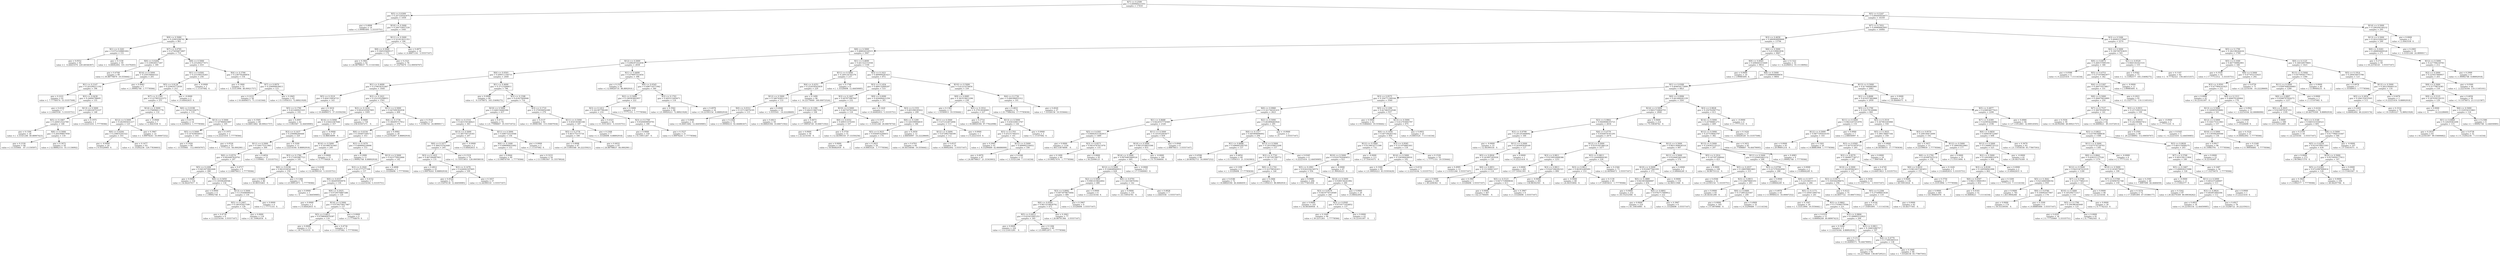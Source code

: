 digraph Tree {
0 [label="X[7] <= 0.2599\ngini = 0.499969221051\nsamples = 17418", shape="box"] ;
1 [label="X[5] <= 0.0309\ngini = 0.247220543075\nsamples = 1059", shape="box"] ;
0 -> 1 ;
2 [label="gini = 0.4898\nsamples = 14\nvalue = [ 3.99985495  5.33335751]", shape="box"] ;
1 -> 2 ;
3 [label="X[10] <= 0.5000\ngini = 0.244710057224\nsamples = 1045", shape="box"] ;
1 -> 3 ;
4 [label="X[9] <= 0.5080\ngini = 0.22903296741\nsamples = 861", shape="box"] ;
3 -> 4 ;
5 [label="X[1] <= 0.3261\ngini = 0.0752328881602\nsamples = 151", shape="box"] ;
4 -> 5 ;
6 [label="gini = 0.0552\nsamples = 92\nvalue = [   6.44421076  220.44544367]", shape="box"] ;
5 -> 6 ;
7 [label="gini = 0.1158\nsamples = 59\nvalue = [   6.66642492  101.33379265]", shape="box"] ;
5 -> 7 ;
8 [label="X[7] <= 0.0795\ngini = 0.275656873897\nsamples = 710", shape="box"] ;
4 -> 8 ;
9 [label="X[0] <= 0.0284\ngini = 0.339026517207\nsamples = 300", shape="box"] ;
8 -> 9 ;
10 [label="gini = 0.4748\nsamples = 99\nvalue = [ 30.88776879  19.5556442 ]", shape="box"] ;
9 -> 10 ;
11 [label="X[14] <= 0.5000\ngini = 0.250536844322\nsamples = 201", shape="box"] ;
9 -> 11 ;
12 [label="X[1] <= 0.3147\ngini = 0.243290211102\nsamples = 196", shape="box"] ;
11 -> 12 ;
13 [label="gini = 0.2221\nsamples = 41\nvalue = [  7.77749574  53.33357508]", shape="box"] ;
12 -> 13 ;
14 [label="X[3] <= 0.0438\ngini = 0.24894798695\nsamples = 155", shape="box"] ;
12 -> 14 ;
15 [label="gini = 0.4310\nsamples = 7\nvalue = [ 2.4443558   5.33335751]", shape="box"] ;
14 -> 15 ;
16 [label="X[13] <= 0.5000\ngini = 0.240226753337\nsamples = 148", shape="box"] ;
14 -> 16 ;
17 [label="X[5] <= 0.1667\ngini = 0.240612522769\nsamples = 146", shape="box"] ;
16 -> 17 ;
18 [label="gini = 0.1394\nsamples = 28\nvalue = [  3.33321246  40.88907423]", shape="box"] ;
17 -> 18 ;
19 [label="X[8] <= 0.5000\ngini = 0.264399857958\nsamples = 118", shape="box"] ;
17 -> 19 ;
20 [label="gini = 0.2330\nsamples = 68\nvalue = [ 13.555064    87.11150597]", shape="box"] ;
19 -> 20 ;
21 [label="gini = 0.3072\nsamples = 50\nvalue = [ 12.88842151  55.11136092]", shape="box"] ;
19 -> 21 ;
22 [label="gini = 0.1975\nsamples = 2\nvalue = [ 0.22221416  1.77778584]", shape="box"] ;
16 -> 22 ;
23 [label="gini = 0.4983\nsamples = 5\nvalue = [ 1.99992748  1.77778584]", shape="box"] ;
11 -> 23 ;
24 [label="X[8] <= 0.5000\ngini = 0.235260277473\nsamples = 410", shape="box"] ;
8 -> 24 ;
25 [label="X[1] <= 0.6582\ngini = 0.233180516263\nsamples = 256", shape="box"] ;
24 -> 25 ;
26 [label="X[5] <= 0.9136\ngini = 0.229420772039\nsamples = 253", shape="box"] ;
25 -> 26 ;
27 [label="X[7] <= 0.1395\ngini = 0.227903222372\nsamples = 251", shape="box"] ;
26 -> 27 ;
28 [label="X[14] <= 0.5000\ngini = 0.278896811776\nsamples = 132", shape="box"] ;
27 -> 28 ;
29 [label="X[12] <= 0.5000\ngini = 0.262945031217\nsamples = 125", shape="box"] ;
28 -> 29 ;
30 [label="X[0] <= 0.0204\ngini = 0.238835293322\nsamples = 103", shape="box"] ;
29 -> 30 ;
31 [label="gini = -0.0000\nsamples = 20\nvalue = [ 9.55520905  0.        ]", shape="box"] ;
30 -> 31 ;
32 [label="gini = 0.1477\nsamples = 83\nvalue = [  11.33292236  129.77836603]", shape="box"] ;
30 -> 32 ;
33 [label="gini = 0.3967\nsamples = 22\nvalue = [  5.99978243  16.00007252]", shape="box"] ;
29 -> 33 ;
34 [label="gini = -0.0000\nsamples = 7\nvalue = [ 2.4443558  0.       ]", shape="box"] ;
28 -> 34 ;
35 [label="X[0] <= 0.0198\ngini = 0.178744330475\nsamples = 119", shape="box"] ;
27 -> 35 ;
36 [label="gini = 0.4170\nsamples = 14\nvalue = [ 4.22206912  1.77778584]", shape="box"] ;
35 -> 36 ;
37 [label="X[13] <= 0.5000\ngini = 0.147966925897\nsamples = 105", shape="box"] ;
35 -> 37 ;
38 [label="X[5] <= 0.5000\ngini = 0.147429056931\nsamples = 103", shape="box"] ;
37 -> 38 ;
39 [label="gini = 0.1926\nsamples = 80\nvalue = [  13.555064    112.00050767]", shape="box"] ;
38 -> 39 ;
40 [label="gini = 0.0526\nsamples = 23\nvalue = [  1.77771331  64.0002901 ]", shape="box"] ;
38 -> 40 ;
41 [label="gini = 0.1975\nsamples = 2\nvalue = [ 0.22221416  1.77778584]", shape="box"] ;
37 -> 41 ;
42 [label="gini = -0.0000\nsamples = 2\nvalue = [ 0.44442833  0.        ]", shape="box"] ;
26 -> 42 ;
43 [label="gini = -0.0000\nsamples = 3\nvalue = [ 1.11107082  0.        ]", shape="box"] ;
25 -> 43 ;
44 [label="X[4] <= 0.3766\ngini = 0.238750266854\nsamples = 154", shape="box"] ;
24 -> 44 ;
45 [label="gini = 0.1800\nsamples = 31\nvalue = [  5.33313994  48.00021757]", shape="box"] ;
44 -> 45 ;
46 [label="X[7] <= 0.0970\ngini = 0.256000839413\nsamples = 123", shape="box"] ;
44 -> 46 ;
47 [label="gini = 0.2233\nsamples = 58\nvalue = [ 10.44406571  71.11143344]", shape="box"] ;
46 -> 47 ;
48 [label="gini = 0.2845\nsamples = 65\nvalue = [ 15.11056315  72.88921928]", shape="box"] ;
46 -> 48 ;
49 [label="X[11] <= 0.5000\ngini = 0.321812631353\nsamples = 184", shape="box"] ;
3 -> 49 ;
50 [label="X[8] <= 0.5000\ngini = 0.304525609117\nsamples = 170", shape="box"] ;
49 -> 50 ;
51 [label="gini = 0.3841\nsamples = 92\nvalue = [ 24.88798637  71.11143344]", shape="box"] ;
50 -> 51 ;
52 [label="gini = 0.2321\nsamples = 78\nvalue = [  17.33270479  112.00050767]", shape="box"] ;
50 -> 52 ;
53 [label="gini = 0.4875\nsamples = 14\nvalue = [ 4.88871161  3.55557167]", shape="box"] ;
49 -> 53 ;
54 [label="X[5] <= 0.5247\ngini = 0.494495654473\nsamples = 16359", shape="box"] ;
0 -> 54 ;
55 [label="X[7] <= 0.7052\ngini = 0.49069062093\nsamples = 16064", shape="box"] ;
54 -> 55 ;
56 [label="X[3] <= 0.4658\ngini = 0.480904899668\nsamples = 13794", shape="box"] ;
55 -> 56 ;
57 [label="X[8] <= 0.5000\ngini = 0.488024320515\nsamples = 3947", shape="box"] ;
56 -> 57 ;
58 [label="X[12] <= 0.5000\ngini = 0.498297252458\nsamples = 2838", shape="box"] ;
57 -> 58 ;
59 [label="X[0] <= 0.0593\ngini = 0.499511356731\nsamples = 2440", shape="box"] ;
58 -> 59 ;
60 [label="X[1] <= 0.4690\ngini = 0.376634352467\nsamples = 1644", shape="box"] ;
59 -> 60 ;
61 [label="X[5] <= 0.3519\ngini = 0.404110854725\nsamples = 143", shape="box"] ;
60 -> 61 ;
62 [label="X[5] <= 0.1790\ngini = 0.431440925325\nsamples = 102", shape="box"] ;
61 -> 62 ;
63 [label="gini = 0.3585\nsamples = 60\nvalue = [ 14.66613482  48.00021757]", shape="box"] ;
62 -> 63 ;
64 [label="gini = 0.4997\nsamples = 42\nvalue = [ 13.11063567  12.44450085]", shape="box"] ;
62 -> 64 ;
65 [label="gini = 0.3416\nsamples = 41\nvalue = [ 10.44406571  37.33350256]", shape="box"] ;
61 -> 65 ;
66 [label="X[3] <= 0.1621\ngini = 0.252105298053\nsamples = 1501", shape="box"] ;
60 -> 66 ;
67 [label="X[3] <= 0.1454\ngini = 0.0924165047005\nsamples = 1095", shape="box"] ;
66 -> 67 ;
68 [label="X[14] <= 0.5000\ngini = 0.234422367646\nsamples = 357", shape="box"] ;
67 -> 68 ;
69 [label="X[3] <= 0.1437\ngini = 0.256688260448\nsamples = 320", shape="box"] ;
68 -> 69 ;
70 [label="X[11] <= 0.5000\ngini = 0.164175311963\nsamples = 309", shape="box"] ;
69 -> 70 ;
71 [label="X[0] <= 0.0574\ngini = 0.0924487818761\nsamples = 297", shape="box"] ;
70 -> 71 ;
72 [label="X[5] <= 0.2284\ngini = 0.0653672802446\nsamples = 288", shape="box"] ;
71 -> 72 ;
73 [label="gini = 0.0000\nsamples = 154\nvalue = [ 54.44247017   0.        ]", shape="box"] ;
72 -> 73 ;
74 [label="X[9] <= 0.5050\ngini = 0.130506269566\nsamples = 134", shape="box"] ;
72 -> 74 ;
75 [label="gini = 0.0000\nsamples = 4\nvalue = [ 1.99992748  0.        ]", shape="box"] ;
74 -> 75 ;
76 [label="X[13] <= 0.5000\ngini = 0.135448099253\nsamples = 130", shape="box"] ;
74 -> 76 ;
77 [label="X[5] <= 0.2407\ngini = 0.140163427599\nsamples = 126", shape="box"] ;
76 -> 77 ;
78 [label="gini = 0.4734\nsamples = 8\nvalue = [ 2.22214164  3.55557167]", shape="box"] ;
77 -> 78 ;
79 [label="gini = 0.0000\nsamples = 118\nvalue = [ 41.10962034   0.        ]", shape="box"] ;
77 -> 79 ;
80 [label="gini = 0.0000\nsamples = 4\nvalue = [ 1.77771331  0.        ]", shape="box"] ;
76 -> 80 ;
81 [label="gini = 0.4717\nsamples = 9\nvalue = [ 2.88878413  1.77778584]", shape="box"] ;
71 -> 81 ;
82 [label="gini = 0.4654\nsamples = 12\nvalue = [ 3.1109983   5.33335751]", shape="box"] ;
70 -> 82 ;
83 [label="gini = 0.3200\nsamples = 11\nvalue = [ 2.22214164  8.88892918]", shape="box"] ;
69 -> 83 ;
84 [label="gini = -0.0000\nsamples = 37\nvalue = [ 14.88834899   0.        ]", shape="box"] ;
68 -> 84 ;
85 [label="gini = -0.0000\nsamples = 738\nvalue = [ 258.43507271    0.        ]", shape="box"] ;
67 -> 85 ;
86 [label="X[11] <= 0.5000\ngini = 0.447690382936\nsamples = 406", shape="box"] ;
66 -> 86 ;
87 [label="X[4] <= 0.1736\ngini = 0.384495717912\nsamples = 379", shape="box"] ;
86 -> 87 ;
88 [label="X[0] <= 0.0334\ngini = 0.356407169172\nsamples = 353", shape="box"] ;
87 -> 88 ;
89 [label="X[14] <= 0.5000\ngini = 0.161980741845\nsamples = 200", shape="box"] ;
88 -> 89 ;
90 [label="X[3] <= 0.1780\ngini = 0.173263987723\nsamples = 185", shape="box"] ;
89 -> 90 ;
91 [label="X[0] <= 0.0196\ngini = 0.0610104541369\nsamples = 150", shape="box"] ;
90 -> 91 ;
92 [label="gini = 0.0000\nsamples = 80\nvalue = [ 30.66555463   0.        ]", shape="box"] ;
91 -> 92 ;
93 [label="gini = 0.1284\nsamples = 70\nvalue = [ 23.99912971   1.77778584]", shape="box"] ;
91 -> 93 ;
94 [label="gini = 0.4200\nsamples = 35\nvalue = [ 12.44399318   5.33335751]", shape="box"] ;
90 -> 94 ;
95 [label="gini = 0.0000\nsamples = 15\nvalue = [ 5.77756826  0.        ]", shape="box"] ;
89 -> 95 ;
96 [label="X[3] <= 0.1679\ngini = 0.468064239096\nsamples = 153", shape="box"] ;
88 -> 96 ;
97 [label="gini = 0.2999\nsamples = 11\nvalue = [ 1.99992748  8.88892918]", shape="box"] ;
96 -> 97 ;
98 [label="X[13] <= 0.5000\ngini = 0.423770922666\nsamples = 142", shape="box"] ;
96 -> 98 ;
99 [label="X[3] <= 0.1920\ngini = 0.413777277308\nsamples = 137", shape="box"] ;
98 -> 99 ;
100 [label="X[0] <= 0.0337\ngini = 0.364495950976\nsamples = 130", shape="box"] ;
99 -> 100 ;
101 [label="gini = 0.0000\nsamples = 1\nvalue = [  0.          12.44450085]", shape="box"] ;
100 -> 101 ;
102 [label="X[9] <= 0.5025\ngini = 0.0729570867288\nsamples = 129", shape="box"] ;
100 -> 102 ;
103 [label="gini = 0.0000\nsamples = 2\nvalue = [ 0.44442833  0.        ]", shape="box"] ;
102 -> 103 ;
104 [label="X[14] <= 0.5000\ngini = 0.0736274617467\nsamples = 127", shape="box"] ;
102 -> 104 ;
105 [label="X[5] <= 0.4815\ngini = 0.0798640976387\nsamples = 118", shape="box"] ;
104 -> 105 ;
106 [label="gini = 0.0000\nsamples = 115\nvalue = [ 39.77633535   0.        ]", shape="box"] ;
105 -> 106 ;
107 [label="gini = 0.4734\nsamples = 3\nvalue = [ 1.11107082  1.77778584]", shape="box"] ;
105 -> 107 ;
108 [label="gini = 0.0000\nsamples = 9\nvalue = [ 3.77764079  0.        ]", shape="box"] ;
104 -> 108 ;
109 [label="gini = 0.4152\nsamples = 7\nvalue = [ 2.22214164  5.33335751]", shape="box"] ;
99 -> 109 ;
110 [label="gini = 0.4898\nsamples = 5\nvalue = [ 1.33328498  1.77778584]", shape="box"] ;
98 -> 110 ;
111 [label="gini = 0.4992\nsamples = 26\nvalue = [ 8.22192407  8.88892918]", shape="box"] ;
87 -> 111 ;
112 [label="gini = 0.3516\nsamples = 27\nvalue = [  7.33306741  24.8890017 ]", shape="box"] ;
86 -> 112 ;
113 [label="X[1] <= 0.4690\ngini = 0.37121690611\nsamples = 796", shape="box"] ;
59 -> 113 ;
114 [label="gini = 0.0990\nsamples = 80\nvalue = [   9.11078072  165.33408275]", shape="box"] ;
113 -> 114 ;
115 [label="X[3] <= 0.1598\ngini = 0.41827609046\nsamples = 716", shape="box"] ;
113 -> 115 ;
116 [label="X[10] <= 0.5000\ngini = 0.448154460384\nsamples = 437", shape="box"] ;
115 -> 116 ;
117 [label="X[3] <= 0.1514\ngini = 0.443150146623\nsamples = 363", shape="box"] ;
116 -> 117 ;
118 [label="X[13] <= 0.5000\ngini = 0.385759719183\nsamples = 207", shape="box"] ;
117 -> 118 ;
119 [label="X[0] <= 0.1077\ngini = 0.384233762448\nsamples = 205", shape="box"] ;
118 -> 119 ;
120 [label="X[3] <= 0.1425\ngini = 0.467284487003\nsamples = 131", shape="box"] ;
119 -> 120 ;
121 [label="gini = 0.4812\nsamples = 22\nvalue = [ 5.99978243  8.88892918]", shape="box"] ;
120 -> 121 ;
122 [label="X[3] <= 0.1478\ngini = 0.426042187605\nsamples = 109", shape="box"] ;
120 -> 122 ;
123 [label="gini = 0.4524\nsamples = 72\nvalue = [ 23.55470138  12.44450085]", shape="box"] ;
122 -> 123 ;
124 [label="gini = 0.3457\nsamples = 37\nvalue = [ 12.44399318   3.55557167]", shape="box"] ;
122 -> 124 ;
125 [label="gini = 0.1519\nsamples = 74\nvalue = [  11.55513653  128.00058019]", shape="box"] ;
119 -> 125 ;
126 [label="gini = -0.0000\nsamples = 2\nvalue = [ 0.44442833  0.        ]", shape="box"] ;
118 -> 126 ;
127 [label="X[11] <= 0.5000\ngini = 0.498732510566\nsamples = 156", shape="box"] ;
117 -> 127 ;
128 [label="X[0] <= 0.1008\ngini = 0.498080031692\nsamples = 153", shape="box"] ;
127 -> 128 ;
129 [label="gini = 0.0944\nsamples = 99\nvalue = [ 33.99876709   1.77778584]", shape="box"] ;
128 -> 129 ;
130 [label="gini = 0.3233\nsamples = 54\nvalue = [ 13.11063567  51.55578924]", shape="box"] ;
128 -> 130 ;
131 [label="gini = 0.0000\nsamples = 3\nvalue = [ 1.11107082  0.        ]", shape="box"] ;
127 -> 131 ;
132 [label="gini = 0.4711\nsamples = 74\nvalue = [ 21.77698807  35.55571672]", shape="box"] ;
116 -> 132 ;
133 [label="X[3] <= 0.1710\ngini = 0.370936954389\nsamples = 279", shape="box"] ;
115 -> 133 ;
134 [label="gini = 0.2137\nsamples = 92\nvalue = [  15.99941981  115.55607934]", shape="box"] ;
133 -> 134 ;
135 [label="X[11] <= 0.5000\ngini = 0.454530385166\nsamples = 187", shape="box"] ;
133 -> 135 ;
136 [label="X[5] <= 0.2778\ngini = 0.463175575734\nsamples = 180", shape="box"] ;
135 -> 136 ;
137 [label="gini = 0.4998\nsamples = 87\nvalue = [ 29.11005548  30.22235921]", shape="box"] ;
136 -> 137 ;
138 [label="gini = 0.4032\nsamples = 93\nvalue = [ 24.88798637  64.0002901 ]", shape="box"] ;
136 -> 138 ;
139 [label="gini = 0.2268\nsamples = 7\nvalue = [ 1.33328498  8.88892918]", shape="box"] ;
135 -> 139 ;
140 [label="X[1] <= 0.4690\ngini = 0.479697553454\nsamples = 398", shape="box"] ;
58 -> 140 ;
141 [label="gini = 0.2183\nsamples = 58\nvalue = [ 12.66620735  88.8892918 ]", shape="box"] ;
140 -> 141 ;
142 [label="X[0] <= 0.0545\ngini = 0.496714571942\nsamples = 340", shape="box"] ;
140 -> 142 ;
143 [label="X[2] <= 0.5000\ngini = 0.190583893957\nsamples = 222", shape="box"] ;
142 -> 143 ;
144 [label="X[3] <= 0.1412\ngini = 0.162387796289\nsamples = 216", shape="box"] ;
143 -> 144 ;
145 [label="gini = 0.4321\nsamples = 36\nvalue = [ 11.55513653   5.33335751]", shape="box"] ;
144 -> 145 ;
146 [label="X[3] <= 0.1749\ngini = 0.0549409950791\nsamples = 180", shape="box"] ;
144 -> 146 ;
147 [label="gini = 0.0000\nsamples = 159\nvalue = [ 55.10911267   0.        ]", shape="box"] ;
146 -> 147 ;
148 [label="gini = 0.3527\nsamples = 21\nvalue = [ 5.99978243  1.77778584]", shape="box"] ;
146 -> 148 ;
149 [label="gini = 0.5000\nsamples = 6\nvalue = [ 1.77771331  1.77778584]", shape="box"] ;
143 -> 149 ;
150 [label="X[3] <= 0.1703\ngini = 0.405511695671\nsamples = 118", shape="box"] ;
142 -> 150 ;
151 [label="gini = 0.3562\nsamples = 84\nvalue = [ 21.99920223  72.88921928]", shape="box"] ;
150 -> 151 ;
152 [label="gini = 0.4976\nsamples = 34\nvalue = [ 10.22185154   8.88892918]", shape="box"] ;
150 -> 152 ;
153 [label="X[1] <= 0.4690\ngini = 0.441322151938\nsamples = 1109", shape="box"] ;
57 -> 153 ;
154 [label="X[11] <= 0.5000\ngini = 0.249124745376\nsamples = 237", shape="box"] ;
153 -> 154 ;
155 [label="X[4] <= 0.4351\ngini = 0.252039543839\nsamples = 229", shape="box"] ;
154 -> 155 ;
156 [label="X[12] <= 0.5000\ngini = 0.346742851135\nsamples = 133", shape="box"] ;
155 -> 156 ;
157 [label="X[0] <= 0.0312\ngini = 0.337134074195\nsamples = 115", shape="box"] ;
156 -> 157 ;
158 [label="gini = 0.4966\nsamples = 41\nvalue = [ 14.66613482  12.44450085]", shape="box"] ;
157 -> 158 ;
159 [label="gini = 0.2284\nsamples = 74\nvalue = [ 13.99949233  92.44486347]", shape="box"] ;
157 -> 159 ;
160 [label="gini = 0.4040\nsamples = 18\nvalue = [  5.5553541   14.22228669]", shape="box"] ;
156 -> 160 ;
161 [label="gini = 0.1499\nsamples = 96\nvalue = [  14.22170649  160.00072524]", shape="box"] ;
155 -> 161 ;
162 [label="gini = 0.1748\nsamples = 8\nvalue = [  1.33328498  12.44450085]", shape="box"] ;
154 -> 162 ;
163 [label="X[3] <= 0.1621\ngini = 0.489909281423\nsamples = 872", shape="box"] ;
153 -> 163 ;
164 [label="X[3] <= 0.1454\ngini = 0.489132890297\nsamples = 533", shape="box"] ;
163 -> 164 ;
165 [label="X[3] <= 0.1407\ngini = 0.497873987647\nsamples = 232", shape="box"] ;
164 -> 165 ;
166 [label="X[3] <= 0.1390\ngini = 0.464313667334\nsamples = 108", shape="box"] ;
165 -> 166 ;
167 [label="gini = 0.4613\nsamples = 59\nvalue = [ 18.88820394  10.66671502]", shape="box"] ;
166 -> 167 ;
168 [label="gini = 0.4673\nsamples = 49\nvalue = [ 17.99934728  10.66671502]", shape="box"] ;
166 -> 168 ;
169 [label="X[10] <= 0.5000\ngini = 0.467507633442\nsamples = 124", shape="box"] ;
165 -> 169 ;
170 [label="X[0] <= 0.0352\ngini = 0.499313374301\nsamples = 107", shape="box"] ;
169 -> 170 ;
171 [label="gini = 0.0000\nsamples = 56\nvalue = [ 22.2214164   0.       ]", shape="box"] ;
170 -> 171 ;
172 [label="gini = 0.3750\nsamples = 51\nvalue = [ 12.44399318  37.33350256]", shape="box"] ;
170 -> 172 ;
173 [label="gini = 0.1975\nsamples = 17\nvalue = [  3.33321246  26.66678754]", shape="box"] ;
169 -> 173 ;
174 [label="X[9] <= 0.0090\ngini = 0.426406421256\nsamples = 301", shape="box"] ;
164 -> 174 ;
175 [label="gini = 0.1420\nsamples = 2\nvalue = [ 0.44442833  5.33335751]", shape="box"] ;
174 -> 175 ;
176 [label="X[3] <= 0.1555\ngini = 0.405398185022\nsamples = 299", shape="box"] ;
174 -> 176 ;
177 [label="X[0] <= 0.1200\ngini = 0.326109094819\nsamples = 186", shape="box"] ;
176 -> 177 ;
178 [label="X[5] <= 0.3025\ngini = 0.0564914266651\nsamples = 174", shape="box"] ;
177 -> 178 ;
179 [label="gini = 0.0000\nsamples = 148\nvalue = [ 50.66482939   0.        ]", shape="box"] ;
178 -> 179 ;
180 [label="gini = 0.2825\nsamples = 26\nvalue = [ 8.6663524   1.77778584]", shape="box"] ;
178 -> 180 ;
181 [label="gini = 0.2659\nsamples = 12\nvalue = [  2.66656997  14.22228669]", shape="box"] ;
177 -> 181 ;
182 [label="X[11] <= 0.5000\ngini = 0.472322872694\nsamples = 113", shape="box"] ;
176 -> 182 ;
183 [label="X[12] <= 0.5000\ngini = 0.472982794599\nsamples = 112", shape="box"] ;
182 -> 183 ;
184 [label="gini = 0.4763\nsamples = 94\nvalue = [ 30.44334046  19.5556442 ]", shape="box"] ;
183 -> 184 ;
185 [label="gini = 0.4537\nsamples = 18\nvalue = [ 6.66642492  3.55557167]", shape="box"] ;
183 -> 185 ;
186 [label="gini = 0.0000\nsamples = 1\nvalue = [ 0.22221416  0.        ]", shape="box"] ;
182 -> 186 ;
187 [label="X[10] <= 0.5000\ngini = 0.41221479454\nsamples = 339", shape="box"] ;
163 -> 187 ;
188 [label="X[9] <= 0.0085\ngini = 0.363519612296\nsamples = 238", shape="box"] ;
187 -> 188 ;
189 [label="gini = 0.1365\nsamples = 11\nvalue = [  1.55549915  19.5556442 ]", shape="box"] ;
188 -> 189 ;
190 [label="X[5] <= 0.1914\ngini = 0.37912836069\nsamples = 227", shape="box"] ;
188 -> 190 ;
191 [label="gini = 0.2714\nsamples = 83\nvalue = [ 18.88820394  97.77822098]", shape="box"] ;
190 -> 191 ;
192 [label="X[13] <= 0.5000\ngini = 0.456320613767\nsamples = 144", shape="box"] ;
190 -> 192 ;
193 [label="X[3] <= 0.1703\ngini = 0.45231760253\nsamples = 141", shape="box"] ;
192 -> 193 ;
194 [label="gini = 0.2945\nsamples = 41\nvalue = [  9.33299489  42.66686006]", shape="box"] ;
193 -> 194 ;
195 [label="X[12] <= 0.5000\ngini = 0.499992230452\nsamples = 100", shape="box"] ;
193 -> 195 ;
196 [label="gini = 0.4970\nsamples = 87\nvalue = [ 24.88798637  21.33343003]", shape="box"] ;
195 -> 196 ;
197 [label="gini = 0.4346\nsamples = 13\nvalue = [ 3.33321246  7.11114334]", shape="box"] ;
195 -> 197 ;
198 [label="gini = 0.0000\nsamples = 3\nvalue = [ 1.11107082  0.        ]", shape="box"] ;
192 -> 198 ;
199 [label="X[4] <= 0.1736\ngini = 0.498396855312\nsamples = 101", shape="box"] ;
187 -> 199 ;
200 [label="gini = 0.4831\nsamples = 74\nvalue = [ 25.77684302  17.77785836]", shape="box"] ;
199 -> 200 ;
201 [label="gini = 0.4020\nsamples = 27\nvalue = [  7.55528158  19.5556442 ]", shape="box"] ;
199 -> 201 ;
202 [label="X[6] <= 0.5000\ngini = 0.41539063936\nsamples = 9847", shape="box"] ;
56 -> 202 ;
203 [label="X[9] <= 0.0045\ngini = 0.408445315449\nsamples = 9814", shape="box"] ;
202 -> 203 ;
204 [label="gini = 0.0000\nsamples = 10\nvalue = [ 3.99985495  0.        ]", shape="box"] ;
203 -> 204 ;
205 [label="X[8] <= 0.5000\ngini = 0.408660608454\nsamples = 9804", shape="box"] ;
203 -> 205 ;
206 [label="X[1] <= 0.9389\ngini = 0.404654175899\nsamples = 6821", shape="box"] ;
205 -> 206 ;
207 [label="X[3] <= 0.9575\ngini = 0.356771399164\nsamples = 3560", shape="box"] ;
206 -> 207 ;
208 [label="X[0] <= 0.0968\ngini = 0.321744161431\nsamples = 2623", shape="box"] ;
207 -> 208 ;
209 [label="X[1] <= 0.8688\ngini = 0.0424557774569\nsamples = 2328", shape="box"] ;
208 -> 209 ;
210 [label="X[5] <= 0.4383\ngini = 0.00682031582915\nsamples = 1489", shape="box"] ;
209 -> 210 ;
211 [label="gini = 0.0000\nsamples = 1334\nvalue = [ 463.53874606    0.        ]", shape="box"] ;
210 -> 211 ;
212 [label="X[3] <= 0.9573\ngini = 0.0614787911976\nsamples = 155", shape="box"] ;
210 -> 212 ;
213 [label="gini = 0.1499\nsamples = 60\nvalue = [ 19.99927476   1.77778584]", shape="box"] ;
212 -> 213 ;
214 [label="gini = 0.0000\nsamples = 95\nvalue = [ 34.22098125   0.        ]", shape="box"] ;
212 -> 214 ;
215 [label="X[11] <= 0.5000\ngini = 0.101052093677\nsamples = 839", shape="box"] ;
209 -> 215 ;
216 [label="X[10] <= 0.5000\ngini = 0.0812518855598\nsamples = 833", shape="box"] ;
215 -> 216 ;
217 [label="X[14] <= 0.5000\ngini = 0.0976463069524\nsamples = 685", shape="box"] ;
216 -> 217 ;
218 [label="X[12] <= 0.5000\ngini = 0.104648940933\nsamples = 628", shape="box"] ;
217 -> 218 ;
219 [label="X[2] <= 0.5000\ngini = 0.0961419642602\nsamples = 486", shape="box"] ;
218 -> 219 ;
220 [label="X[3] <= 0.8082\ngini = 0.0973079675004\nsamples = 480", shape="box"] ;
219 -> 220 ;
221 [label="X[0] <= 0.0560\ngini = 0.0613218828792\nsamples = 472", shape="box"] ;
220 -> 221 ;
222 [label="X[5] <= 0.4012\ngini = 0.025433991253\nsamples = 395", shape="box"] ;
221 -> 222 ;
223 [label="gini = 0.0000\nsamples = 326\nvalue = [ 112.21815281    0.        ]", shape="box"] ;
222 -> 223 ;
224 [label="gini = 0.1284\nsamples = 69\nvalue = [ 23.99912971   1.77778584]", shape="box"] ;
222 -> 224 ;
225 [label="gini = 0.2063\nsamples = 77\nvalue = [ 26.88791384   3.55557167]", shape="box"] ;
221 -> 225 ;
226 [label="gini = 0.3967\nsamples = 8\nvalue = [ 1.33328498  3.55557167]", shape="box"] ;
220 -> 226 ;
227 [label="gini = 0.0000\nsamples = 6\nvalue = [ 2.22214164  0.        ]", shape="box"] ;
219 -> 227 ;
228 [label="X[0] <= 0.0791\ngini = 0.134318070302\nsamples = 142", shape="box"] ;
218 -> 228 ;
229 [label="gini = 0.0000\nsamples = 135\nvalue = [ 43.10954781   0.        ]", shape="box"] ;
228 -> 229 ;
230 [label="gini = 0.4828\nsamples = 7\nvalue = [ 2.4443558   3.55557167]", shape="box"] ;
228 -> 230 ;
231 [label="gini = -0.0000\nsamples = 57\nvalue = [ 17.11049063   0.        ]", shape="box"] ;
217 -> 231 ;
232 [label="gini = -0.0000\nsamples = 148\nvalue = [ 51.55368604   0.        ]", shape="box"] ;
216 -> 232 ;
233 [label="gini = 0.4946\nsamples = 6\nvalue = [ 2.88878413  3.55557167]", shape="box"] ;
215 -> 233 ;
234 [label="X[2] <= 0.5000\ngini = 0.402806465924\nsamples = 295", shape="box"] ;
208 -> 234 ;
235 [label="X[0] <= 0.1317\ngini = 0.405909096002\nsamples = 294", shape="box"] ;
234 -> 235 ;
236 [label="X[1] <= 0.8688\ngini = 0.496845295705\nsamples = 137", shape="box"] ;
235 -> 236 ;
237 [label="gini = 0.4598\nsamples = 88\nvalue = [ 28.66562715  16.00007252]", shape="box"] ;
236 -> 237 ;
238 [label="gini = 0.4854\nsamples = 49\nvalue = [ 15.11056315  21.33343003]", shape="box"] ;
236 -> 238 ;
239 [label="X[13] <= 0.5000\ngini = 0.293359653208\nsamples = 157", shape="box"] ;
235 -> 239 ;
240 [label="X[3] <= 0.7741\ngini = 0.307185780772\nsamples = 153", shape="box"] ;
239 -> 240 ;
241 [label="gini = 0.1298\nsamples = 9\nvalue = [  1.33328498  17.77785836]", shape="box"] ;
240 -> 241 ;
242 [label="X[0] <= 0.1741\ngini = 0.323796542411\nsamples = 144", shape="box"] ;
240 -> 242 ;
243 [label="gini = 0.4186\nsamples = 72\nvalue = [ 18.88820394  44.4446459 ]", shape="box"] ;
242 -> 243 ;
244 [label="gini = 0.2484\nsamples = 72\nvalue = [ 15.11056315  88.8892918 ]", shape="box"] ;
242 -> 244 ;
245 [label="gini = 0.0345\nsamples = 4\nvalue = [  0.22221416  12.44450085]", shape="box"] ;
239 -> 245 ;
246 [label="gini = -0.0000\nsamples = 1\nvalue = [ 0.          3.55557167]", shape="box"] ;
234 -> 246 ;
247 [label="X[5] <= 0.1296\ngini = 0.427462514546\nsamples = 937", shape="box"] ;
207 -> 247 ;
248 [label="gini = 0.5000\nsamples = 62\nvalue = [ 19.55484643  19.5556442 ]", shape="box"] ;
247 -> 248 ;
249 [label="X[13] <= 0.5000\ngini = 0.412703093797\nsamples = 875", shape="box"] ;
247 -> 249 ;
250 [label="X[0] <= 0.1056\ngini = 0.407184263142\nsamples = 850", shape="box"] ;
249 -> 250 ;
251 [label="X[12] <= 0.5000\ngini = 0.0139614771599\nsamples = 732", shape="box"] ;
250 -> 251 ;
252 [label="X[10] <= 0.5000\ngini = 0.0163762040453\nsamples = 621", shape="box"] ;
251 -> 252 ;
253 [label="X[5] <= 0.2901\ngini = 0.0182224234574\nsamples = 554", shape="box"] ;
252 -> 253 ;
254 [label="gini = 0.0000\nsamples = 294\nvalue = [ 103.77401458    0.        ]", shape="box"] ;
253 -> 254 ;
255 [label="X[14] <= 0.5000\ngini = 0.0389156241092\nsamples = 260", shape="box"] ;
253 -> 255 ;
256 [label="X[3] <= 0.9579\ngini = 0.0419770718569\nsamples = 240", shape="box"] ;
255 -> 256 ;
257 [label="gini = 0.0000\nsamples = 103\nvalue = [ 34.66540958   0.        ]", shape="box"] ;
256 -> 257 ;
258 [label="X[3] <= 0.9585\ngini = 0.0710171454852\nsamples = 137", shape="box"] ;
256 -> 258 ;
259 [label="gini = 0.1049\nsamples = 94\nvalue = [ 30.2211263    1.77778584]", shape="box"] ;
258 -> 259 ;
260 [label="gini = 0.0000\nsamples = 43\nvalue = [ 16.22163397   0.        ]", shape="box"] ;
258 -> 260 ;
261 [label="gini = 0.0000\nsamples = 20\nvalue = [ 6.66642492  0.        ]", shape="box"] ;
255 -> 261 ;
262 [label="gini = -0.0000\nsamples = 67\nvalue = [ 21.99920223   0.        ]", shape="box"] ;
252 -> 262 ;
263 [label="gini = -0.0000\nsamples = 111\nvalue = [ 37.55419371   0.        ]", shape="box"] ;
251 -> 263 ;
264 [label="X[3] <= 0.9585\ngini = 0.311970885303\nsamples = 118", shape="box"] ;
250 -> 264 ;
265 [label="X[14] <= 0.5000\ngini = 0.336566426016\nsamples = 102", shape="box"] ;
264 -> 265 ;
266 [label="gini = 0.3300\nsamples = 95\nvalue = [ 21.99920223  83.55593429]", shape="box"] ;
265 -> 266 ;
267 [label="gini = 0.4152\nsamples = 7\nvalue = [ 2.22214164  5.33335751]", shape="box"] ;
265 -> 267 ;
268 [label="gini = 0.1528\nsamples = 16\nvalue = [  1.77771331  19.5556442 ]", shape="box"] ;
264 -> 268 ;
269 [label="gini = 0.4951\nsamples = 25\nvalue = [ 8.6663524   7.11114334]", shape="box"] ;
249 -> 269 ;
270 [label="X[0] <= 0.0996\ngini = 0.441468281239\nsamples = 3261", shape="box"] ;
206 -> 270 ;
271 [label="X[14] <= 0.5000\ngini = 0.0603716864755\nsamples = 2848", shape="box"] ;
270 -> 271 ;
272 [label="X[3] <= 0.9802\ngini = 0.0649696355721\nsamples = 2634", shape="box"] ;
271 -> 272 ;
273 [label="X[3] <= 0.9799\ngini = 0.201203468092\nsamples = 160", shape="box"] ;
272 -> 273 ;
274 [label="gini = -0.0000\nsamples = 33\nvalue = [ 12.44399318   0.        ]", shape="box"] ;
273 -> 274 ;
275 [label="X[11] <= 0.5000\ngini = 0.243095839169\nsamples = 127", shape="box"] ;
273 -> 275 ;
276 [label="X[5] <= 0.0926\ngini = 0.243997245938\nsamples = 126", shape="box"] ;
275 -> 276 ;
277 [label="gini = 0.4995\nsamples = 12\nvalue = [ 3.33321246  3.55557167]", shape="box"] ;
276 -> 277 ;
278 [label="X[0] <= 0.0853\ngini = 0.151349613257\nsamples = 114", shape="box"] ;
276 -> 278 ;
279 [label="gini = 0.0000\nsamples = 109\nvalue = [ 38.2208362   0.       ]", shape="box"] ;
278 -> 279 ;
280 [label="gini = 0.3967\nsamples = 5\nvalue = [ 1.33328498  3.55557167]", shape="box"] ;
278 -> 280 ;
281 [label="gini = 0.0000\nsamples = 1\nvalue = [ 0.22221416  0.        ]", shape="box"] ;
275 -> 281 ;
282 [label="X[4] <= 0.4770\ngini = 0.0544076761291\nsamples = 2474", shape="box"] ;
272 -> 282 ;
283 [label="X[12] <= 0.5000\ngini = 0.0335345386124\nsamples = 1477", shape="box"] ;
282 -> 283 ;
284 [label="X[3] <= 0.9811\ngini = 0.0159916068386\nsamples = 1251", shape="box"] ;
283 -> 284 ;
285 [label="gini = 0.0000\nsamples = 445\nvalue = [ 157.10541393    0.        ]", shape="box"] ;
284 -> 285 ;
286 [label="X[3] <= 0.9813\ngini = 0.0247266282321\nsamples = 806", shape="box"] ;
284 -> 286 ;
287 [label="X[5] <= 0.5123\ngini = 0.0471719009836\nsamples = 413", shape="box"] ;
286 -> 287 ;
288 [label="gini = 0.0000\nsamples = 407\nvalue = [ 142.21706495    0.        ]", shape="box"] ;
287 -> 288 ;
289 [label="gini = 0.3967\nsamples = 6\nvalue = [ 1.33328498  3.55557167]", shape="box"] ;
287 -> 289 ;
290 [label="gini = -0.0000\nsamples = 393\nvalue = [ 136.88392501    0.        ]", shape="box"] ;
286 -> 290 ;
291 [label="X[3] <= 0.9813\ngini = 0.124448844381\nsamples = 226", shape="box"] ;
283 -> 291 ;
292 [label="X[3] <= 0.9811\ngini = 0.063932495091\nsamples = 153", shape="box"] ;
291 -> 292 ;
293 [label="gini = -0.0000\nsamples = 68\nvalue = [ 24.44355804   0.        ]", shape="box"] ;
292 -> 293 ;
294 [label="gini = 0.1139\nsamples = 85\nvalue = [ 27.55455633   1.77778584]", shape="box"] ;
292 -> 294 ;
295 [label="gini = 0.2344\nsamples = 73\nvalue = [ 22.66584473   3.55557167]", shape="box"] ;
291 -> 295 ;
296 [label="X[12] <= 0.5000\ngini = 0.0831309836518\nsamples = 997", shape="box"] ;
282 -> 296 ;
297 [label="X[11] <= 0.5000\ngini = 0.0328463403289\nsamples = 574", shape="box"] ;
296 -> 297 ;
298 [label="X[10] <= 0.5000\ngini = 0.0329477643391\nsamples = 573", shape="box"] ;
297 -> 298 ;
299 [label="X[5] <= 0.3889\ngini = 0.0410618468087\nsamples = 454", shape="box"] ;
298 -> 299 ;
300 [label="gini = 0.0000\nsamples = 232\nvalue = [ 83.55252566   0.        ]", shape="box"] ;
299 -> 300 ;
301 [label="X[0] <= 0.0802\ngini = 0.0792717069912\nsamples = 222", shape="box"] ;
299 -> 301 ;
302 [label="gini = 0.0000\nsamples = 216\nvalue = [ 81.10816985   0.        ]", shape="box"] ;
301 -> 302 ;
303 [label="gini = 0.3967\nsamples = 6\nvalue = [ 1.33328498  3.55557167]", shape="box"] ;
301 -> 303 ;
304 [label="gini = -0.0000\nsamples = 119\nvalue = [ 42.66511948   0.        ]", shape="box"] ;
298 -> 304 ;
305 [label="gini = 0.0000\nsamples = 1\nvalue = [ 0.66664249  0.        ]", shape="box"] ;
297 -> 305 ;
306 [label="X[5] <= 0.1914\ngini = 0.147397298044\nsamples = 423", shape="box"] ;
296 -> 306 ;
307 [label="gini = 0.0000\nsamples = 108\nvalue = [ 36.88755122   0.        ]", shape="box"] ;
306 -> 307 ;
308 [label="X[5] <= 0.2037\ngini = 0.188059803463\nsamples = 315", shape="box"] ;
306 -> 308 ;
309 [label="gini = 0.4506\nsamples = 32\nvalue = [ 10.22185154   5.33335751]", shape="box"] ;
308 -> 309 ;
310 [label="X[3] <= 0.9815\ngini = 0.128679845351\nsamples = 283", shape="box"] ;
308 -> 310 ;
311 [label="gini = 0.0000\nsamples = 83\nvalue = [ 28.44341299   0.        ]", shape="box"] ;
310 -> 311 ;
312 [label="X[0] <= 0.0489\ngini = 0.172801425507\nsamples = 200", shape="box"] ;
310 -> 312 ;
313 [label="gini = 0.0000\nsamples = 165\nvalue = [ 57.9978968   0.       ]", shape="box"] ;
312 -> 313 ;
314 [label="gini = 0.4909\nsamples = 35\nvalue = [ 9.33299489  7.11114334]", shape="box"] ;
312 -> 314 ;
315 [label="gini = 0.0000\nsamples = 214\nvalue = [ 75.10838742   0.        ]", shape="box"] ;
271 -> 315 ;
316 [label="X[3] <= 0.9828\ngini = 0.250762947752\nsamples = 413", shape="box"] ;
270 -> 316 ;
317 [label="X[14] <= 0.5000\ngini = 0.24706881273\nsamples = 409", shape="box"] ;
316 -> 317 ;
318 [label="X[12] <= 0.5000\ngini = 0.257539043797\nsamples = 382", shape="box"] ;
317 -> 318 ;
319 [label="X[13] <= 0.5000\ngini = 0.234563135123\nsamples = 297", shape="box"] ;
318 -> 319 ;
320 [label="X[11] <= 0.5000\ngini = 0.229402402152\nsamples = 288", shape="box"] ;
319 -> 320 ;
321 [label="X[3] <= 0.9798\ngini = 0.227378362958\nsamples = 286", shape="box"] ;
320 -> 321 ;
322 [label="gini = 0.0000\nsamples = 2\nvalue = [ 0.66664249  0.        ]", shape="box"] ;
321 -> 322 ;
323 [label="X[0] <= 0.1077\ngini = 0.22534033115\nsamples = 284", shape="box"] ;
321 -> 323 ;
324 [label="gini = 0.4978\nsamples = 43\nvalue = [ 13.99949233  16.00007252]", shape="box"] ;
323 -> 324 ;
325 [label="X[5] <= 0.1173\ngini = 0.185611895741\nsamples = 241", shape="box"] ;
323 -> 325 ;
326 [label="gini = 0.3367\nsamples = 20\nvalue = [  5.33313994  19.5556442 ]", shape="box"] ;
325 -> 326 ;
327 [label="X[3] <= 0.9802\ngini = 0.173546570594\nsamples = 221", shape="box"] ;
325 -> 327 ;
328 [label="gini = 0.0316\nsamples = 15\nvalue = [  0.66664249  40.88907423]", shape="box"] ;
327 -> 328 ;
329 [label="X[3] <= 0.9806\ngini = 0.189895532923\nsamples = 206", shape="box"] ;
327 -> 329 ;
330 [label="gini = 0.3200\nsamples = 9\nvalue = [ 2.22214164  8.88892918]", shape="box"] ;
329 -> 330 ;
331 [label="X[3] <= 0.9811\ngini = 0.18463286757\nsamples = 197", shape="box"] ;
329 -> 331 ;
332 [label="gini = 0.2115\nsamples = 59\nvalue = [ 10.44406571  76.44479095]", shape="box"] ;
331 -> 332 ;
333 [label="X[4] <= 0.4770\ngini = 0.173993905531\nsamples = 138", shape="box"] ;
331 -> 333 ;
334 [label="gini = 0.1687\nsamples = 92\nvalue = [  14.22170649  138.66729521]", shape="box"] ;
333 -> 334 ;
335 [label="gini = 0.1848\nsamples = 46\nvalue = [  7.55528158  65.77807593]", shape="box"] ;
333 -> 335 ;
336 [label="gini = 0.0000\nsamples = 2\nvalue = [ 0.66664249  0.        ]", shape="box"] ;
320 -> 336 ;
337 [label="gini = 0.4983\nsamples = 9\nvalue = [ 1.99992748  1.77778584]", shape="box"] ;
319 -> 337 ;
338 [label="gini = 0.3451\nsamples = 85\nvalue = [ 21.77698807  76.44479095]", shape="box"] ;
318 -> 338 ;
339 [label="gini = 0.1420\nsamples = 27\nvalue = [  4.44428328  53.33357508]", shape="box"] ;
317 -> 339 ;
340 [label="gini = -0.0000\nsamples = 4\nvalue = [ 1.77771331  0.        ]", shape="box"] ;
316 -> 340 ;
341 [label="X[13] <= 0.5000\ngini = 0.417440685881\nsamples = 2983", shape="box"] ;
205 -> 341 ;
342 [label="X[1] <= 0.8688\ngini = 0.419257462868\nsamples = 2950", shape="box"] ;
341 -> 342 ;
343 [label="X[5] <= 0.1790\ngini = 0.316178140886\nsamples = 660", shape="box"] ;
342 -> 343 ;
344 [label="X[11] <= 0.5000\ngini = 0.0823247251978\nsamples = 110", shape="box"] ;
343 -> 344 ;
345 [label="X[12] <= 0.5000\ngini = 0.0877295016193\nsamples = 103", shape="box"] ;
344 -> 345 ;
346 [label="gini = 0.0000\nsamples = 83\nvalue = [ 29.99891214   0.        ]", shape="box"] ;
345 -> 346 ;
347 [label="gini = 0.3261\nsamples = 20\nvalue = [ 6.88863908  1.77778584]", shape="box"] ;
345 -> 347 ;
348 [label="gini = 0.0000\nsamples = 7\nvalue = [ 2.66656997  0.        ]", shape="box"] ;
344 -> 348 ;
349 [label="X[5] <= 0.3519\ngini = 0.347063165908\nsamples = 550", shape="box"] ;
343 -> 349 ;
350 [label="X[5] <= 0.3025\ngini = 0.396138607164\nsamples = 358", shape="box"] ;
349 -> 350 ;
351 [label="X[3] <= 0.9585\ngini = 0.347523979723\nsamples = 285", shape="box"] ;
350 -> 351 ;
352 [label="X[3] <= 0.9579\ngini = 0.364807738717\nsamples = 267", shape="box"] ;
351 -> 352 ;
353 [label="X[10] <= 0.5000\ngini = 0.342285943413\nsamples = 237", shape="box"] ;
352 -> 353 ;
354 [label="X[3] <= 0.9573\ngini = 0.350544296674\nsamples = 194", shape="box"] ;
353 -> 354 ;
355 [label="gini = 0.4215\nsamples = 75\nvalue = [ 24.6657722   10.66671502]", shape="box"] ;
354 -> 355 ;
356 [label="X[5] <= 0.2284\ngini = 0.275488453438\nsamples = 119", shape="box"] ;
354 -> 356 ;
357 [label="gini = 0.4104\nsamples = 57\nvalue = [ 17.55491895   7.11114334]", shape="box"] ;
356 -> 357 ;
358 [label="gini = 0.0000\nsamples = 62\nvalue = [ 18.44377561   0.        ]", shape="box"] ;
356 -> 358 ;
359 [label="gini = 0.3056\nsamples = 43\nvalue = [ 15.33277731   3.55557167]", shape="box"] ;
353 -> 359 ;
360 [label="gini = 0.4745\nsamples = 30\nvalue = [ 8.44413823  5.33335751]", shape="box"] ;
352 -> 360 ;
361 [label="gini = 0.0000\nsamples = 18\nvalue = [ 7.9997099  0.       ]", shape="box"] ;
351 -> 361 ;
362 [label="gini = 0.4808\nsamples = 73\nvalue = [ 26.44348551  17.77785836]", shape="box"] ;
350 -> 362 ;
363 [label="X[3] <= 0.9570\ngini = 0.208149472699\nsamples = 192", shape="box"] ;
349 -> 363 ;
364 [label="gini = 0.3457\nsamples = 15\nvalue = [ 6.22199659  1.77778584]", shape="box"] ;
363 -> 364 ;
365 [label="X[12] <= 0.5000\ngini = 0.188920019961\nsamples = 177", shape="box"] ;
363 -> 365 ;
366 [label="X[0] <= 0.1792\ngini = 0.203087023132\nsamples = 158", shape="box"] ;
365 -> 366 ;
367 [label="X[0] <= 0.0910\ngini = 0.0612437283453\nsamples = 153", shape="box"] ;
366 -> 367 ;
368 [label="gini = 0.0000\nsamples = 136\nvalue = [ 49.10933024   0.        ]", shape="box"] ;
367 -> 368 ;
369 [label="gini = 0.3750\nsamples = 17\nvalue = [ 5.33313994  1.77778584]", shape="box"] ;
367 -> 369 ;
370 [label="gini = 0.1420\nsamples = 5\nvalue = [ 0.44442833  5.33335751]", shape="box"] ;
366 -> 370 ;
371 [label="gini = 0.0000\nsamples = 19\nvalue = [ 5.33313994  0.        ]", shape="box"] ;
365 -> 371 ;
372 [label="X[5] <= 0.4877\ngini = 0.438834077623\nsamples = 2290", shape="box"] ;
342 -> 372 ;
373 [label="X[7] <= 0.4369\ngini = 0.429934244982\nsamples = 2196", shape="box"] ;
372 -> 373 ;
374 [label="X[0] <= 0.0850\ngini = 0.406038722667\nsamples = 608", shape="box"] ;
373 -> 374 ;
375 [label="X[12] <= 0.5000\ngini = 0.134880735122\nsamples = 525", shape="box"] ;
374 -> 375 ;
376 [label="X[2] <= 0.5000\ngini = 0.149248831676\nsamples = 464", shape="box"] ;
375 -> 376 ;
377 [label="X[3] <= 0.8100\ngini = 0.149594941098\nsamples = 462", shape="box"] ;
376 -> 377 ;
378 [label="X[0] <= 0.0597\ngini = 0.0821139091953\nsamples = 452", shape="box"] ;
377 -> 378 ;
379 [label="gini = 0.0000\nsamples = 401\nvalue = [ 141.99485078    0.        ]", shape="box"] ;
378 -> 379 ;
380 [label="gini = 0.4193\nsamples = 51\nvalue = [ 16.6660623    7.11114334]", shape="box"] ;
378 -> 380 ;
381 [label="gini = 0.3200\nsamples = 10\nvalue = [ 1.77771331  7.11114334]", shape="box"] ;
377 -> 381 ;
382 [label="gini = 0.0000\nsamples = 2\nvalue = [ 0.44442833  0.        ]", shape="box"] ;
376 -> 382 ;
383 [label="gini = -0.0000\nsamples = 61\nvalue = [ 20.44370309   0.        ]", shape="box"] ;
375 -> 383 ;
384 [label="gini = 0.3679\nsamples = 83\nvalue = [ 21.11034558  65.77807593]", shape="box"] ;
374 -> 384 ;
385 [label="X[3] <= 0.9822\ngini = 0.437947688038\nsamples = 1588", shape="box"] ;
373 -> 385 ;
386 [label="X[11] <= 0.5000\ngini = 0.427574729703\nsamples = 1385", shape="box"] ;
385 -> 386 ;
387 [label="X[0] <= 0.0842\ngini = 0.428221137526\nsamples = 1379", shape="box"] ;
386 -> 387 ;
388 [label="X[12] <= 0.5000\ngini = 0.0425347410335\nsamples = 1180", shape="box"] ;
387 -> 388 ;
389 [label="X[5] <= 0.3642\ngini = 0.0214460568192\nsamples = 959", shape="box"] ;
388 -> 389 ;
390 [label="gini = 0.0000\nsamples = 781\nvalue = [ 263.9904268    0.       ]", shape="box"] ;
389 -> 390 ;
391 [label="X[0] <= 0.0780\ngini = 0.104942077007\nsamples = 178", shape="box"] ;
389 -> 391 ;
392 [label="gini = 0.0000\nsamples = 174\nvalue = [ 59.55339595   0.        ]", shape="box"] ;
391 -> 392 ;
393 [label="gini = 0.3200\nsamples = 4\nvalue = [ 0.88885666  3.55557167]", shape="box"] ;
391 -> 393 ;
394 [label="X[7] <= 0.5768\ngini = 0.123177892131\nsamples = 221", shape="box"] ;
388 -> 394 ;
395 [label="X[10] <= 0.5000\ngini = 0.165294773317\nsamples = 155", shape="box"] ;
394 -> 395 ;
396 [label="X[5] <= 0.1790\ngini = 0.194386365049\nsamples = 125", shape="box"] ;
395 -> 396 ;
397 [label="gini = 0.4291\nsamples = 34\nvalue = [ 11.77735069   5.33335751]", shape="box"] ;
396 -> 397 ;
398 [label="gini = 0.0000\nsamples = 91\nvalue = [ 31.77662545   0.        ]", shape="box"] ;
396 -> 398 ;
399 [label="gini = 0.0000\nsamples = 30\nvalue = [ 9.77742321  0.        ]", shape="box"] ;
395 -> 399 ;
400 [label="gini = 0.0000\nsamples = 66\nvalue = [ 22.2214164   0.       ]", shape="box"] ;
394 -> 400 ;
401 [label="X[10] <= 0.5000\ngini = 0.311834579918\nsamples = 199", shape="box"] ;
387 -> 401 ;
402 [label="X[7] <= 0.5768\ngini = 0.325694761748\nsamples = 159", shape="box"] ;
401 -> 402 ;
403 [label="gini = 0.3274\nsamples = 72\nvalue = [ 17.55491895  67.55586177]", shape="box"] ;
402 -> 403 ;
404 [label="gini = 0.3242\nsamples = 87\nvalue = [ 20.44370309  80.00036262]", shape="box"] ;
402 -> 404 ;
405 [label="gini = 0.2585\nsamples = 40\nvalue = [  7.9997099  44.4446459]", shape="box"] ;
401 -> 405 ;
406 [label="gini = -0.0000\nsamples = 6\nvalue = [ 1.77771331  0.        ]", shape="box"] ;
386 -> 406 ;
407 [label="X[3] <= 0.9828\ngini = 0.483135648275\nsamples = 203", shape="box"] ;
385 -> 407 ;
408 [label="X[7] <= 0.5768\ngini = 0.493158111904\nsamples = 180", shape="box"] ;
407 -> 408 ;
409 [label="X[5] <= 0.1667\ngini = 0.498926215086\nsamples = 126", shape="box"] ;
408 -> 409 ;
410 [label="gini = -0.0000\nsamples = 13\nvalue = [ 5.11092577  0.        ]", shape="box"] ;
409 -> 410 ;
411 [label="X[11] <= 0.5000\ngini = 0.493237249007\nsamples = 113", shape="box"] ;
409 -> 411 ;
412 [label="X[3] <= 0.9824\ngini = 0.492853464304\nsamples = 112", shape="box"] ;
411 -> 412 ;
413 [label="gini = 0.4952\nsamples = 34\nvalue = [ 10.22185154  12.44450085]", shape="box"] ;
412 -> 413 ;
414 [label="gini = 0.4917\nsamples = 78\nvalue = [ 23.33248722  30.22235921]", shape="box"] ;
412 -> 414 ;
415 [label="gini = 0.0000\nsamples = 1\nvalue = [ 0.22221416  0.        ]", shape="box"] ;
411 -> 415 ;
416 [label="gini = 0.1687\nsamples = 54\nvalue = [ 17.33270479   1.77778584]", shape="box"] ;
408 -> 416 ;
417 [label="gini = 0.0000\nsamples = 23\nvalue = [ 8.22192407  0.        ]", shape="box"] ;
407 -> 417 ;
418 [label="gini = 0.4966\nsamples = 94\nvalue = [ 27.11012801  32.00014505]", shape="box"] ;
372 -> 418 ;
419 [label="gini = 0.0000\nsamples = 33\nvalue = [ 10.44406571   0.        ]", shape="box"] ;
341 -> 419 ;
420 [label="gini = 0.1322\nsamples = 33\nvalue = [  4.22206912  55.11136092]", shape="box"] ;
202 -> 420 ;
421 [label="X[3] <= 0.5266\ngini = 0.490821270947\nsamples = 2270", shape="box"] ;
55 -> 421 ;
422 [label="X[2] <= 0.5000\ngini = 0.196749703635\nsamples = 501", shape="box"] ;
421 -> 422 ;
423 [label="X[9] <= 0.0075\ngini = 0.268157095193\nsamples = 346", shape="box"] ;
422 -> 423 ;
424 [label="gini = 0.0588\nsamples = 4\nvalue = [ 0.22221416  7.11114334]", shape="box"] ;
423 -> 424 ;
425 [label="X[5] <= 0.4753\ngini = 0.271019063977\nsamples = 342", shape="box"] ;
423 -> 425 ;
426 [label="X[4] <= 0.5397\ngini = 0.260719378817\nsamples = 331", shape="box"] ;
425 -> 426 ;
427 [label="X[8] <= 0.5000\ngini = 0.284074016891\nsamples = 250", shape="box"] ;
426 -> 427 ;
428 [label="X[7] <= 0.7537\ngini = 0.306785499701\nsamples = 141", shape="box"] ;
427 -> 428 ;
429 [label="gini = 0.3556\nsamples = 59\nvalue = [ 14.44392066  48.00021757]", shape="box"] ;
428 -> 429 ;
430 [label="gini = 0.2734\nsamples = 82\nvalue = [ 16.6660623   85.33372013]", shape="box"] ;
428 -> 430 ;
431 [label="X[3] <= 0.0931\ngini = 0.257109310144\nsamples = 109", shape="box"] ;
427 -> 431 ;
432 [label="X[3] <= 0.0919\ngini = 0.242380647412\nsamples = 104", shape="box"] ;
431 -> 432 ;
433 [label="gini = 0.2591\nsamples = 99\nvalue = [  20.22148892  112.00050767]", shape="box"] ;
432 -> 433 ;
434 [label="gini = 0.0345\nsamples = 5\nvalue = [  0.22221416  12.44450085]", shape="box"] ;
432 -> 434 ;
435 [label="gini = -0.0000\nsamples = 5\nvalue = [ 1.77771331  0.        ]", shape="box"] ;
431 -> 435 ;
436 [label="gini = 0.2021\nsamples = 81\nvalue = [  15.33277731  119.11165101]", shape="box"] ;
426 -> 436 ;
437 [label="gini = -0.0000\nsamples = 11\nvalue = [ 3.99985495  0.        ]", shape="box"] ;
425 -> 437 ;
438 [label="X[1] <= 0.0529\ngini = 0.0845341021531\nsamples = 155", shape="box"] ;
422 -> 438 ;
439 [label="gini = 0.0582\nsamples = 73\nvalue = [   5.11092577  165.33408275]", shape="box"] ;
438 -> 439 ;
440 [label="gini = 0.1107\nsamples = 82\nvalue = [   9.77742321  156.44515357]", shape="box"] ;
438 -> 440 ;
441 [label="X[5] <= 0.1790\ngini = 0.382198364436\nsamples = 1769", shape="box"] ;
421 -> 441 ;
442 [label="X[5] <= 0.1049\ngini = 0.467749962901\nsamples = 346", shape="box"] ;
441 -> 442 ;
443 [label="gini = 0.3550\nsamples = 54\nvalue = [ 17.77713312   5.33335751]", shape="box"] ;
442 -> 443 ;
444 [label="X[8] <= 0.5000\ngini = 0.477452155425\nsamples = 292", shape="box"] ;
442 -> 444 ;
445 [label="X[3] <= 0.9591\ngini = 0.477904161825\nsamples = 221", shape="box"] ;
444 -> 445 ;
446 [label="gini = 0.0000\nsamples = 43\nvalue = [ 16.22163397   0.        ]", shape="box"] ;
445 -> 446 ;
447 [label="X[0] <= 0.1313\ngini = 0.496076140064\nsamples = 178", shape="box"] ;
445 -> 447 ;
448 [label="X[13] <= 0.5000\ngini = 0.160905059682\nsamples = 161", shape="box"] ;
447 -> 448 ;
449 [label="X[12] <= 0.5000\ngini = 0.164175311963\nsamples = 157", shape="box"] ;
448 -> 449 ;
450 [label="X[10] <= 0.5000\ngini = 0.130506269566\nsamples = 136", shape="box"] ;
449 -> 450 ;
451 [label="gini = 0.0917\nsamples = 98\nvalue = [ 35.10983791   1.77778584]", shape="box"] ;
450 -> 451 ;
452 [label="gini = 0.2248\nsamples = 38\nvalue = [ 11.99956485   1.77778584]", shape="box"] ;
450 -> 452 ;
453 [label="gini = 0.3324\nsamples = 21\nvalue = [ 6.66642492  1.77778584]", shape="box"] ;
449 -> 453 ;
454 [label="gini = 0.0000\nsamples = 4\nvalue = [ 1.33328498  0.        ]", shape="box"] ;
448 -> 454 ;
455 [label="gini = 0.0941\nsamples = 17\nvalue = [  2.22214164  42.66686006]", shape="box"] ;
447 -> 455 ;
456 [label="gini = 0.4759\nsamples = 71\nvalue = [ 22.2214164   14.22228669]", shape="box"] ;
444 -> 456 ;
457 [label="X[0] <= 0.1125\ngini = 0.348328579601\nsamples = 1423", shape="box"] ;
441 -> 457 ;
458 [label="X[13] <= 0.5000\ngini = 0.0570956177913\nsamples = 1300", shape="box"] ;
457 -> 458 ;
459 [label="X[11] <= 0.5000\ngini = 0.0587448200683\nsamples = 1260", shape="box"] ;
458 -> 459 ;
460 [label="X[0] <= 0.0897\ngini = 0.0588797950272\nsamples = 1257", shape="box"] ;
459 -> 460 ;
461 [label="X[5] <= 0.3025\ngini = 0.0239974147251\nsamples = 1195", shape="box"] ;
460 -> 461 ;
462 [label="gini = 0.0000\nsamples = 590\nvalue = [ 215.32552489    0.        ]", shape="box"] ;
461 -> 462 ;
463 [label="X[5] <= 0.3148\ngini = 0.0465321036523\nsamples = 605", shape="box"] ;
461 -> 463 ;
464 [label="gini = 0.2378\nsamples = 59\nvalue = [ 22.2214164    3.55557167]", shape="box"] ;
463 -> 464 ;
465 [label="X[8] <= 0.5000\ngini = 0.0177968310367\nsamples = 546", shape="box"] ;
463 -> 465 ;
466 [label="X[5] <= 0.4259\ngini = 0.0219159915303\nsamples = 439", shape="box"] ;
465 -> 466 ;
467 [label="gini = 0.0000\nsamples = 272\nvalue = [ 99.99637379   0.        ]", shape="box"] ;
466 -> 467 ;
468 [label="X[10] <= 0.5000\ngini = 0.0570956177913\nsamples = 167", shape="box"] ;
466 -> 468 ;
469 [label="X[5] <= 0.4383\ngini = 0.0722987890414\nsamples = 128", shape="box"] ;
468 -> 469 ;
470 [label="gini = 0.3829\nsamples = 19\nvalue = [ 5.11092577  1.77778584]", shape="box"] ;
469 -> 470 ;
471 [label="gini = 0.0000\nsamples = 109\nvalue = [ 40.44297784   0.        ]", shape="box"] ;
469 -> 471 ;
472 [label="gini = 0.0000\nsamples = 39\nvalue = [ 13.11063567   0.        ]", shape="box"] ;
468 -> 472 ;
473 [label="gini = -0.0000\nsamples = 107\nvalue = [ 37.55419371   0.        ]", shape="box"] ;
465 -> 473 ;
474 [label="gini = 0.4224\nsamples = 62\nvalue = [ 20.44370309   8.88892918]", shape="box"] ;
460 -> 474 ;
475 [label="gini = 0.0000\nsamples = 3\nvalue = [ 1.11107082  0.        ]", shape="box"] ;
459 -> 475 ;
476 [label="gini = 0.0000\nsamples = 40\nvalue = [ 13.99949233   0.        ]", shape="box"] ;
458 -> 476 ;
477 [label="X[5] <= 0.1914\ngini = 0.290434975786\nsamples = 123", shape="box"] ;
457 -> 477 ;
478 [label="gini = 0.4978\nsamples = 7\nvalue = [ 1.55549915  1.77778584]", shape="box"] ;
477 -> 478 ;
479 [label="X[13] <= 0.5000\ngini = 0.282230440114\nsamples = 116", shape="box"] ;
477 -> 479 ;
480 [label="X[5] <= 0.2654\ngini = 0.294132433505\nsamples = 113", shape="box"] ;
479 -> 480 ;
481 [label="gini = 0.2203\nsamples = 37\nvalue = [  6.66642492  46.22243174]", shape="box"] ;
480 -> 481 ;
482 [label="gini = 0.3314\nsamples = 76\nvalue = [ 19.33263227  72.88921928]", shape="box"] ;
480 -> 482 ;
483 [label="gini = 0.0476\nsamples = 3\nvalue = [ 0.22221416  8.88892918]", shape="box"] ;
479 -> 483 ;
484 [label="X[14] <= 0.5000\ngini = 0.290204100232\nsamples = 295", shape="box"] ;
54 -> 484 ;
485 [label="X[13] <= 0.5000\ngini = 0.283232842567\nsamples = 290", shape="box"] ;
484 -> 485 ;
486 [label="X[0] <= 0.0261\ngini = 0.288804400526\nsamples = 271", shape="box"] ;
485 -> 486 ;
487 [label="gini = 0.2732\nsamples = 59\nvalue = [ 18.22156145   3.55557167]", shape="box"] ;
486 -> 487 ;
488 [label="X[12] <= 0.5000\ngini = 0.227708218783\nsamples = 212", shape="box"] ;
486 -> 488 ;
489 [label="X[2] <= 0.5000\ngini = 0.225027909957\nsamples = 203", shape="box"] ;
488 -> 489 ;
490 [label="X[8] <= 0.5000\ngini = 0.31779874383\nsamples = 159", shape="box"] ;
489 -> 490 ;
491 [label="X[9] <= 0.5125\ngini = 0.297039120155\nsamples = 129", shape="box"] ;
490 -> 491 ;
492 [label="gini = 0.0000\nsamples = 5\nvalue = [  0.          14.22228669]", shape="box"] ;
491 -> 492 ;
493 [label="X[6] <= 0.5000\ngini = 0.318554333863\nsamples = 124", shape="box"] ;
491 -> 493 ;
494 [label="X[1] <= 0.6860\ngini = 0.32629363208\nsamples = 115", shape="box"] ;
493 -> 494 ;
495 [label="gini = 0.2410\nsamples = 83\nvalue = [ 16.22163397  99.55600682]", shape="box"] ;
494 -> 495 ;
496 [label="gini = 0.4738\nsamples = 32\nvalue = [ 11.33292236   7.11114334]", shape="box"] ;
494 -> 496 ;
497 [label="gini = 0.2386\nsamples = 9\nvalue = [  1.99992748  12.44450085]", shape="box"] ;
493 -> 497 ;
498 [label="gini = 0.4056\nsamples = 30\nvalue = [  9.11078072  23.11121587]", shape="box"] ;
490 -> 498 ;
499 [label="gini = 0.0360\nsamples = 44\nvalue = [   2.22214164  119.11165101]", shape="box"] ;
489 -> 499 ;
500 [label="gini = 0.2999\nsamples = 9\nvalue = [ 1.99992748  8.88892918]", shape="box"] ;
488 -> 500 ;
501 [label="gini = 0.2083\nsamples = 19\nvalue = [  3.33321246  24.8890017 ]", shape="box"] ;
485 -> 501 ;
502 [label="gini = 0.0000\nsamples = 5\nvalue = [ 2.4443558  0.       ]", shape="box"] ;
484 -> 502 ;
}